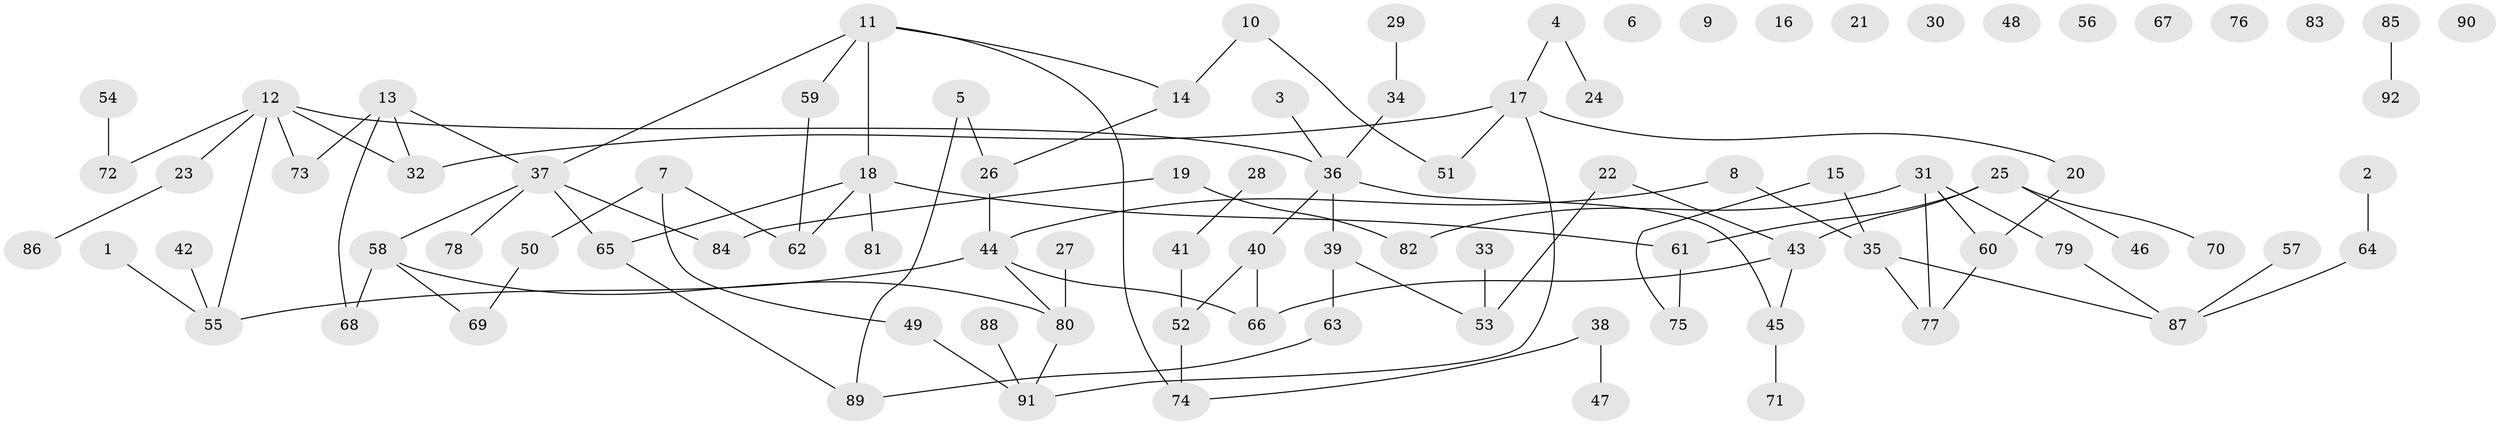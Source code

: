 // coarse degree distribution, {1: 0.2222222222222222, 5: 0.06349206349206349, 3: 0.19047619047619047, 0: 0.19047619047619047, 2: 0.19047619047619047, 4: 0.06349206349206349, 6: 0.047619047619047616, 7: 0.031746031746031744}
// Generated by graph-tools (version 1.1) at 2025/41/03/06/25 10:41:23]
// undirected, 92 vertices, 101 edges
graph export_dot {
graph [start="1"]
  node [color=gray90,style=filled];
  1;
  2;
  3;
  4;
  5;
  6;
  7;
  8;
  9;
  10;
  11;
  12;
  13;
  14;
  15;
  16;
  17;
  18;
  19;
  20;
  21;
  22;
  23;
  24;
  25;
  26;
  27;
  28;
  29;
  30;
  31;
  32;
  33;
  34;
  35;
  36;
  37;
  38;
  39;
  40;
  41;
  42;
  43;
  44;
  45;
  46;
  47;
  48;
  49;
  50;
  51;
  52;
  53;
  54;
  55;
  56;
  57;
  58;
  59;
  60;
  61;
  62;
  63;
  64;
  65;
  66;
  67;
  68;
  69;
  70;
  71;
  72;
  73;
  74;
  75;
  76;
  77;
  78;
  79;
  80;
  81;
  82;
  83;
  84;
  85;
  86;
  87;
  88;
  89;
  90;
  91;
  92;
  1 -- 55;
  2 -- 64;
  3 -- 36;
  4 -- 17;
  4 -- 24;
  5 -- 26;
  5 -- 89;
  7 -- 49;
  7 -- 50;
  7 -- 62;
  8 -- 35;
  8 -- 44;
  10 -- 14;
  10 -- 51;
  11 -- 14;
  11 -- 18;
  11 -- 37;
  11 -- 59;
  11 -- 74;
  12 -- 23;
  12 -- 32;
  12 -- 36;
  12 -- 55;
  12 -- 72;
  12 -- 73;
  13 -- 32;
  13 -- 37;
  13 -- 68;
  13 -- 73;
  14 -- 26;
  15 -- 35;
  15 -- 75;
  17 -- 20;
  17 -- 32;
  17 -- 51;
  17 -- 91;
  18 -- 61;
  18 -- 62;
  18 -- 65;
  18 -- 81;
  19 -- 82;
  19 -- 84;
  20 -- 60;
  22 -- 43;
  22 -- 53;
  23 -- 86;
  25 -- 43;
  25 -- 46;
  25 -- 61;
  25 -- 70;
  26 -- 44;
  27 -- 80;
  28 -- 41;
  29 -- 34;
  31 -- 60;
  31 -- 77;
  31 -- 79;
  31 -- 82;
  33 -- 53;
  34 -- 36;
  35 -- 77;
  35 -- 87;
  36 -- 39;
  36 -- 40;
  36 -- 45;
  37 -- 58;
  37 -- 65;
  37 -- 78;
  37 -- 84;
  38 -- 47;
  38 -- 74;
  39 -- 53;
  39 -- 63;
  40 -- 52;
  40 -- 66;
  41 -- 52;
  42 -- 55;
  43 -- 45;
  43 -- 66;
  44 -- 55;
  44 -- 66;
  44 -- 80;
  45 -- 71;
  49 -- 91;
  50 -- 69;
  52 -- 74;
  54 -- 72;
  57 -- 87;
  58 -- 68;
  58 -- 69;
  58 -- 80;
  59 -- 62;
  60 -- 77;
  61 -- 75;
  63 -- 89;
  64 -- 87;
  65 -- 89;
  79 -- 87;
  80 -- 91;
  85 -- 92;
  88 -- 91;
}
